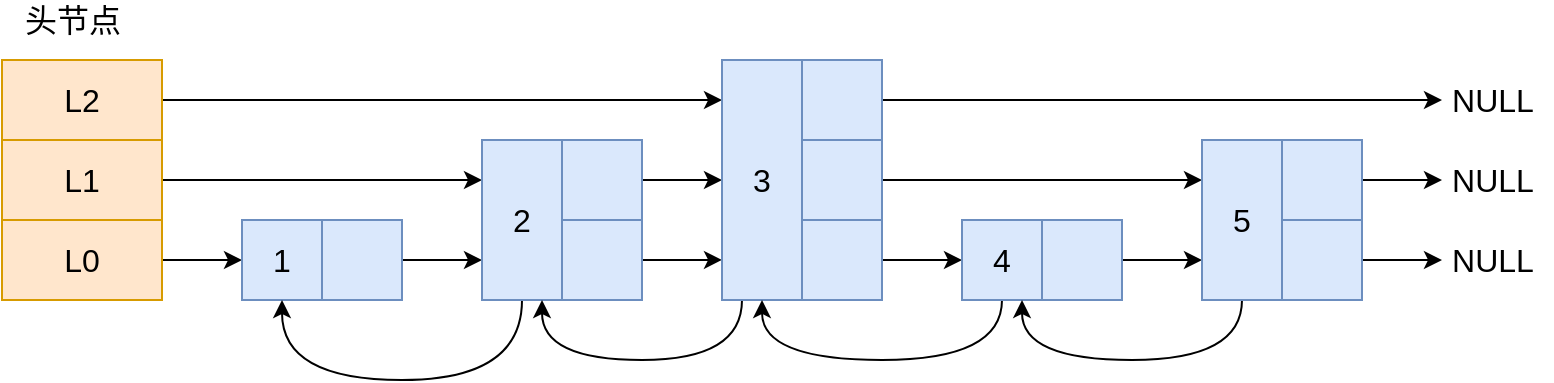 <mxfile version="13.9.9" type="device"><diagram id="5Q5B3dDCT3GV-fV1mR0I" name="第 1 页"><mxGraphModel dx="946" dy="610" grid="1" gridSize="10" guides="1" tooltips="1" connect="1" arrows="1" fold="1" page="1" pageScale="1" pageWidth="827" pageHeight="1169" math="0" shadow="0"><root><mxCell id="0"/><mxCell id="1" parent="0"/><mxCell id="OHpwyD8bP-w_td6lv6P5-31" style="edgeStyle=orthogonalEdgeStyle;rounded=0;orthogonalLoop=1;jettySize=auto;html=1;entryX=0;entryY=0.167;entryDx=0;entryDy=0;entryPerimeter=0;fontSize=16;" edge="1" parent="1" source="OHpwyD8bP-w_td6lv6P5-2" target="OHpwyD8bP-w_td6lv6P5-10"><mxGeometry relative="1" as="geometry"/></mxCell><mxCell id="OHpwyD8bP-w_td6lv6P5-2" value="L2" style="rounded=0;whiteSpace=wrap;html=1;fillColor=#ffe6cc;strokeColor=#d79b00;fontSize=16;" vertex="1" parent="1"><mxGeometry x="120" y="200" width="80" height="40" as="geometry"/></mxCell><mxCell id="OHpwyD8bP-w_td6lv6P5-30" style="edgeStyle=orthogonalEdgeStyle;rounded=0;orthogonalLoop=1;jettySize=auto;html=1;entryX=0;entryY=0.25;entryDx=0;entryDy=0;fontSize=16;" edge="1" parent="1" source="OHpwyD8bP-w_td6lv6P5-3" target="OHpwyD8bP-w_td6lv6P5-7"><mxGeometry relative="1" as="geometry"/></mxCell><mxCell id="OHpwyD8bP-w_td6lv6P5-3" value="L1" style="rounded=0;whiteSpace=wrap;html=1;fillColor=#ffe6cc;strokeColor=#d79b00;fontSize=16;" vertex="1" parent="1"><mxGeometry x="120" y="240" width="80" height="40" as="geometry"/></mxCell><mxCell id="OHpwyD8bP-w_td6lv6P5-23" style="edgeStyle=orthogonalEdgeStyle;rounded=0;orthogonalLoop=1;jettySize=auto;html=1;entryX=0;entryY=0.5;entryDx=0;entryDy=0;fontSize=16;" edge="1" parent="1" source="OHpwyD8bP-w_td6lv6P5-4" target="OHpwyD8bP-w_td6lv6P5-5"><mxGeometry relative="1" as="geometry"/></mxCell><mxCell id="OHpwyD8bP-w_td6lv6P5-4" value="L0" style="rounded=0;whiteSpace=wrap;html=1;fillColor=#ffe6cc;strokeColor=#d79b00;fontSize=16;" vertex="1" parent="1"><mxGeometry x="120" y="280" width="80" height="40" as="geometry"/></mxCell><mxCell id="OHpwyD8bP-w_td6lv6P5-5" value="1" style="rounded=0;whiteSpace=wrap;html=1;fillColor=#dae8fc;strokeColor=#6c8ebf;fontSize=16;" vertex="1" parent="1"><mxGeometry x="240" y="280" width="40" height="40" as="geometry"/></mxCell><mxCell id="OHpwyD8bP-w_td6lv6P5-24" style="edgeStyle=orthogonalEdgeStyle;rounded=0;orthogonalLoop=1;jettySize=auto;html=1;entryX=0;entryY=0.75;entryDx=0;entryDy=0;fontSize=16;" edge="1" parent="1" source="OHpwyD8bP-w_td6lv6P5-6" target="OHpwyD8bP-w_td6lv6P5-7"><mxGeometry relative="1" as="geometry"/></mxCell><mxCell id="OHpwyD8bP-w_td6lv6P5-6" value="" style="rounded=0;whiteSpace=wrap;html=1;fillColor=#dae8fc;strokeColor=#6c8ebf;fontSize=16;" vertex="1" parent="1"><mxGeometry x="280" y="280" width="40" height="40" as="geometry"/></mxCell><mxCell id="OHpwyD8bP-w_td6lv6P5-55" style="edgeStyle=orthogonalEdgeStyle;curved=1;rounded=0;orthogonalLoop=1;jettySize=auto;html=1;entryX=0.5;entryY=1;entryDx=0;entryDy=0;fontSize=16;" edge="1" parent="1" source="OHpwyD8bP-w_td6lv6P5-7" target="OHpwyD8bP-w_td6lv6P5-5"><mxGeometry relative="1" as="geometry"><Array as="points"><mxPoint x="380" y="360"/><mxPoint x="260" y="360"/></Array></mxGeometry></mxCell><mxCell id="OHpwyD8bP-w_td6lv6P5-7" value="2" style="rounded=0;whiteSpace=wrap;html=1;fillColor=#dae8fc;strokeColor=#6c8ebf;fontSize=16;" vertex="1" parent="1"><mxGeometry x="360" y="240" width="40" height="80" as="geometry"/></mxCell><mxCell id="OHpwyD8bP-w_td6lv6P5-25" style="edgeStyle=orthogonalEdgeStyle;rounded=0;orthogonalLoop=1;jettySize=auto;html=1;entryX=0;entryY=0.833;entryDx=0;entryDy=0;entryPerimeter=0;fontSize=16;" edge="1" parent="1" source="OHpwyD8bP-w_td6lv6P5-8" target="OHpwyD8bP-w_td6lv6P5-10"><mxGeometry relative="1" as="geometry"/></mxCell><mxCell id="OHpwyD8bP-w_td6lv6P5-8" value="" style="rounded=0;whiteSpace=wrap;html=1;fillColor=#dae8fc;strokeColor=#6c8ebf;fontSize=16;" vertex="1" parent="1"><mxGeometry x="400" y="280" width="40" height="40" as="geometry"/></mxCell><mxCell id="OHpwyD8bP-w_td6lv6P5-29" style="edgeStyle=orthogonalEdgeStyle;rounded=0;orthogonalLoop=1;jettySize=auto;html=1;entryX=0;entryY=0.5;entryDx=0;entryDy=0;fontSize=16;" edge="1" parent="1" source="OHpwyD8bP-w_td6lv6P5-9" target="OHpwyD8bP-w_td6lv6P5-10"><mxGeometry relative="1" as="geometry"/></mxCell><mxCell id="OHpwyD8bP-w_td6lv6P5-9" value="" style="rounded=0;whiteSpace=wrap;html=1;fillColor=#dae8fc;strokeColor=#6c8ebf;fontSize=16;" vertex="1" parent="1"><mxGeometry x="400" y="240" width="40" height="40" as="geometry"/></mxCell><mxCell id="OHpwyD8bP-w_td6lv6P5-51" style="edgeStyle=orthogonalEdgeStyle;rounded=0;orthogonalLoop=1;jettySize=auto;html=1;entryX=0.75;entryY=1;entryDx=0;entryDy=0;fontSize=16;curved=1;exitX=0.25;exitY=1;exitDx=0;exitDy=0;" edge="1" parent="1" source="OHpwyD8bP-w_td6lv6P5-10" target="OHpwyD8bP-w_td6lv6P5-7"><mxGeometry relative="1" as="geometry"><Array as="points"><mxPoint x="490" y="350"/><mxPoint x="390" y="350"/></Array></mxGeometry></mxCell><mxCell id="OHpwyD8bP-w_td6lv6P5-10" value="3" style="rounded=0;whiteSpace=wrap;html=1;fillColor=#dae8fc;strokeColor=#6c8ebf;fontSize=16;" vertex="1" parent="1"><mxGeometry x="480" y="200" width="40" height="120" as="geometry"/></mxCell><mxCell id="OHpwyD8bP-w_td6lv6P5-26" style="edgeStyle=orthogonalEdgeStyle;rounded=0;orthogonalLoop=1;jettySize=auto;html=1;entryX=0;entryY=0.5;entryDx=0;entryDy=0;fontSize=16;" edge="1" parent="1" source="OHpwyD8bP-w_td6lv6P5-11" target="OHpwyD8bP-w_td6lv6P5-14"><mxGeometry relative="1" as="geometry"/></mxCell><mxCell id="OHpwyD8bP-w_td6lv6P5-11" value="" style="rounded=0;whiteSpace=wrap;html=1;fillColor=#dae8fc;strokeColor=#6c8ebf;fontSize=16;" vertex="1" parent="1"><mxGeometry x="520" y="280" width="40" height="40" as="geometry"/></mxCell><mxCell id="OHpwyD8bP-w_td6lv6P5-28" style="edgeStyle=orthogonalEdgeStyle;rounded=0;orthogonalLoop=1;jettySize=auto;html=1;entryX=0;entryY=0.25;entryDx=0;entryDy=0;fontSize=16;" edge="1" parent="1" source="OHpwyD8bP-w_td6lv6P5-12" target="OHpwyD8bP-w_td6lv6P5-20"><mxGeometry relative="1" as="geometry"/></mxCell><mxCell id="OHpwyD8bP-w_td6lv6P5-12" value="" style="rounded=0;whiteSpace=wrap;html=1;fillColor=#dae8fc;strokeColor=#6c8ebf;fontSize=16;" vertex="1" parent="1"><mxGeometry x="520" y="240" width="40" height="40" as="geometry"/></mxCell><mxCell id="OHpwyD8bP-w_td6lv6P5-43" style="edgeStyle=orthogonalEdgeStyle;rounded=0;orthogonalLoop=1;jettySize=auto;html=1;fontSize=16;" edge="1" parent="1" source="OHpwyD8bP-w_td6lv6P5-13"><mxGeometry relative="1" as="geometry"><mxPoint x="840" y="220" as="targetPoint"/></mxGeometry></mxCell><mxCell id="OHpwyD8bP-w_td6lv6P5-13" value="" style="rounded=0;whiteSpace=wrap;html=1;fillColor=#dae8fc;strokeColor=#6c8ebf;fontSize=16;" vertex="1" parent="1"><mxGeometry x="520" y="200" width="40" height="40" as="geometry"/></mxCell><mxCell id="OHpwyD8bP-w_td6lv6P5-53" style="edgeStyle=orthogonalEdgeStyle;curved=1;rounded=0;orthogonalLoop=1;jettySize=auto;html=1;entryX=0.5;entryY=1;entryDx=0;entryDy=0;fontSize=16;" edge="1" parent="1" source="OHpwyD8bP-w_td6lv6P5-14" target="OHpwyD8bP-w_td6lv6P5-10"><mxGeometry relative="1" as="geometry"><Array as="points"><mxPoint x="620" y="350"/><mxPoint x="500" y="350"/></Array></mxGeometry></mxCell><mxCell id="OHpwyD8bP-w_td6lv6P5-14" value="4" style="rounded=0;whiteSpace=wrap;html=1;fillColor=#dae8fc;strokeColor=#6c8ebf;fontSize=16;" vertex="1" parent="1"><mxGeometry x="600" y="280" width="40" height="40" as="geometry"/></mxCell><mxCell id="OHpwyD8bP-w_td6lv6P5-27" style="edgeStyle=orthogonalEdgeStyle;rounded=0;orthogonalLoop=1;jettySize=auto;html=1;entryX=0;entryY=0.75;entryDx=0;entryDy=0;fontSize=16;" edge="1" parent="1" source="OHpwyD8bP-w_td6lv6P5-15" target="OHpwyD8bP-w_td6lv6P5-20"><mxGeometry relative="1" as="geometry"/></mxCell><mxCell id="OHpwyD8bP-w_td6lv6P5-15" value="" style="rounded=0;whiteSpace=wrap;html=1;fillColor=#dae8fc;strokeColor=#6c8ebf;fontSize=16;" vertex="1" parent="1"><mxGeometry x="640" y="280" width="40" height="40" as="geometry"/></mxCell><mxCell id="OHpwyD8bP-w_td6lv6P5-54" style="edgeStyle=orthogonalEdgeStyle;curved=1;rounded=0;orthogonalLoop=1;jettySize=auto;html=1;entryX=0.75;entryY=1;entryDx=0;entryDy=0;fontSize=16;" edge="1" parent="1" source="OHpwyD8bP-w_td6lv6P5-20" target="OHpwyD8bP-w_td6lv6P5-14"><mxGeometry relative="1" as="geometry"><Array as="points"><mxPoint x="740" y="350"/><mxPoint x="630" y="350"/></Array></mxGeometry></mxCell><mxCell id="OHpwyD8bP-w_td6lv6P5-20" value="5" style="rounded=0;whiteSpace=wrap;html=1;fillColor=#dae8fc;strokeColor=#6c8ebf;fontSize=16;" vertex="1" parent="1"><mxGeometry x="720" y="240" width="40" height="80" as="geometry"/></mxCell><mxCell id="OHpwyD8bP-w_td6lv6P5-40" style="edgeStyle=orthogonalEdgeStyle;rounded=0;orthogonalLoop=1;jettySize=auto;html=1;entryX=0;entryY=0.5;entryDx=0;entryDy=0;fontSize=16;" edge="1" parent="1" source="OHpwyD8bP-w_td6lv6P5-21"><mxGeometry relative="1" as="geometry"><mxPoint x="840" y="300" as="targetPoint"/></mxGeometry></mxCell><mxCell id="OHpwyD8bP-w_td6lv6P5-21" value="" style="rounded=0;whiteSpace=wrap;html=1;fillColor=#dae8fc;strokeColor=#6c8ebf;fontSize=16;" vertex="1" parent="1"><mxGeometry x="760" y="280" width="40" height="40" as="geometry"/></mxCell><mxCell id="OHpwyD8bP-w_td6lv6P5-42" style="edgeStyle=orthogonalEdgeStyle;rounded=0;orthogonalLoop=1;jettySize=auto;html=1;fontSize=16;" edge="1" parent="1" source="OHpwyD8bP-w_td6lv6P5-22"><mxGeometry relative="1" as="geometry"><mxPoint x="840" y="260" as="targetPoint"/></mxGeometry></mxCell><mxCell id="OHpwyD8bP-w_td6lv6P5-22" value="" style="rounded=0;whiteSpace=wrap;html=1;fillColor=#dae8fc;strokeColor=#6c8ebf;fontSize=16;" vertex="1" parent="1"><mxGeometry x="760" y="240" width="40" height="40" as="geometry"/></mxCell><mxCell id="OHpwyD8bP-w_td6lv6P5-46" value="头节点" style="text;html=1;align=center;verticalAlign=middle;resizable=0;points=[];autosize=1;fontSize=16;" vertex="1" parent="1"><mxGeometry x="125" y="170" width="60" height="20" as="geometry"/></mxCell><mxCell id="OHpwyD8bP-w_td6lv6P5-47" value="NULL" style="text;html=1;align=center;verticalAlign=middle;resizable=0;points=[];autosize=1;fontSize=16;" vertex="1" parent="1"><mxGeometry x="835" y="250" width="60" height="20" as="geometry"/></mxCell><mxCell id="OHpwyD8bP-w_td6lv6P5-48" value="NULL" style="text;html=1;align=center;verticalAlign=middle;resizable=0;points=[];autosize=1;fontSize=16;" vertex="1" parent="1"><mxGeometry x="835" y="290" width="60" height="20" as="geometry"/></mxCell><mxCell id="OHpwyD8bP-w_td6lv6P5-49" value="NULL" style="text;html=1;align=center;verticalAlign=middle;resizable=0;points=[];autosize=1;fontSize=16;" vertex="1" parent="1"><mxGeometry x="835" y="210" width="60" height="20" as="geometry"/></mxCell></root></mxGraphModel></diagram></mxfile>